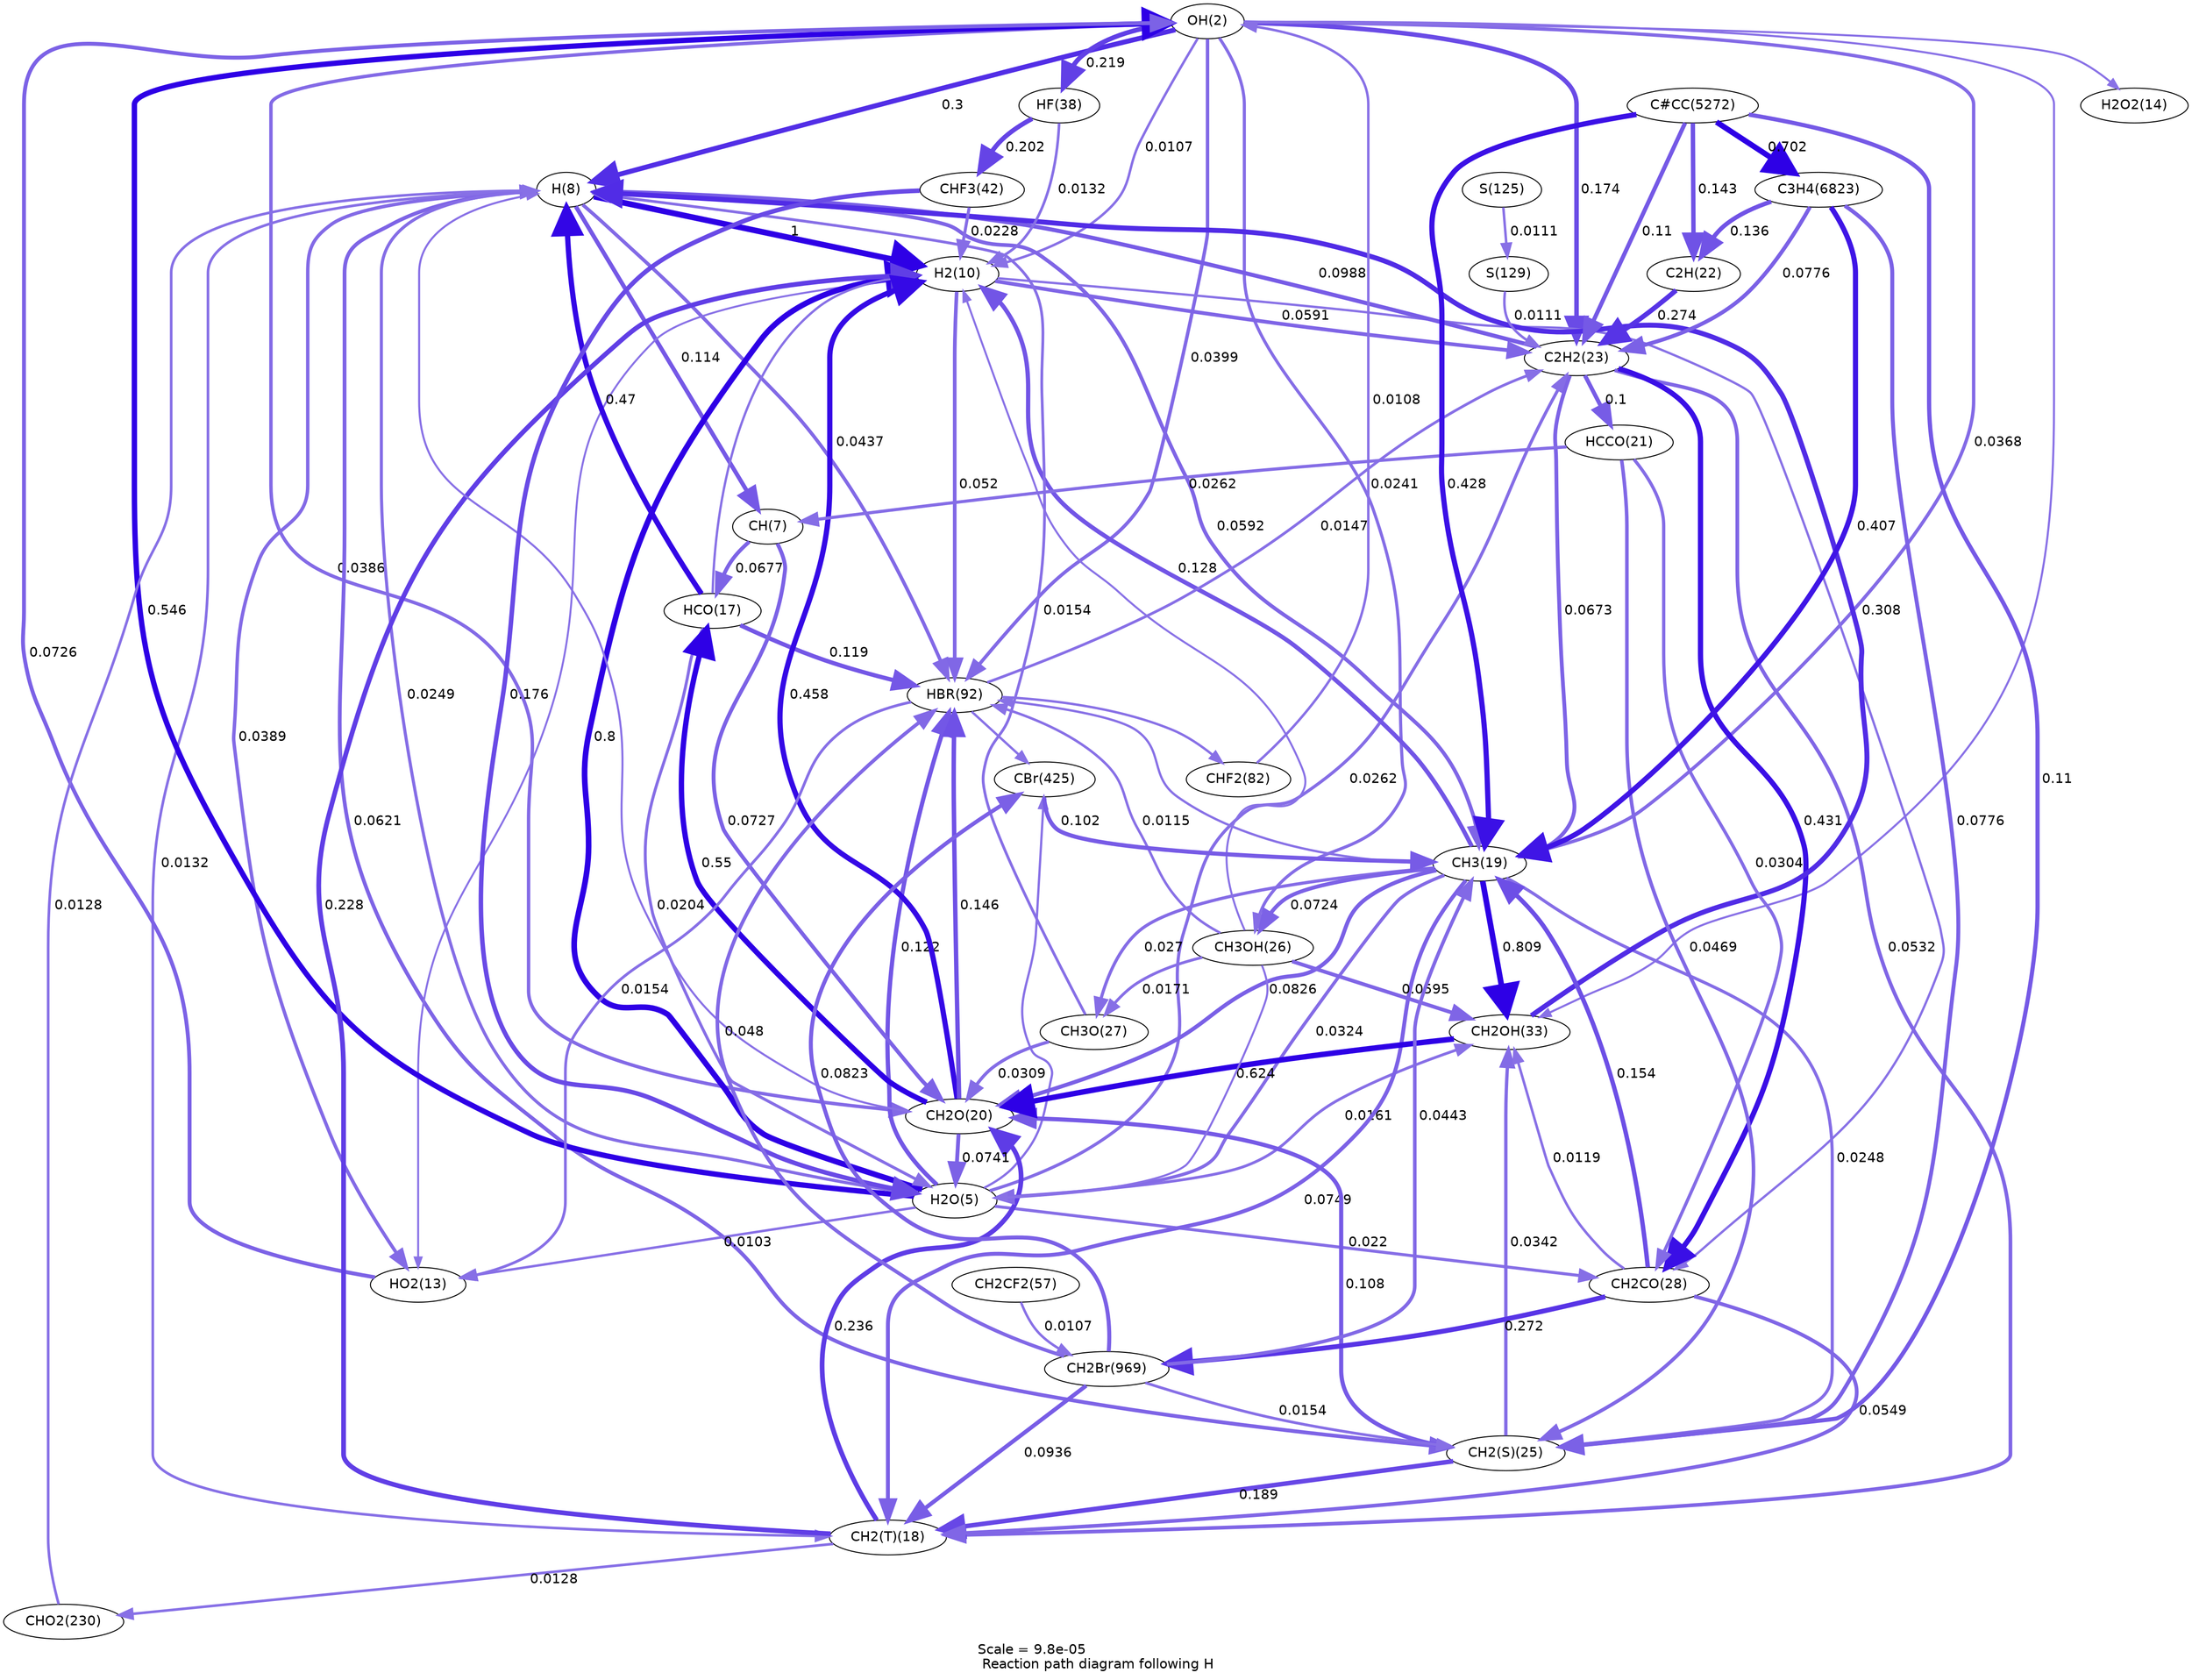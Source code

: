 digraph reaction_paths {
center=1;
s3 -> s9[fontname="Helvetica", penwidth=5.09, arrowsize=2.55, color="0.7, 0.8, 0.9"
, label=" 0.3"];
s9 -> s11[fontname="Helvetica", penwidth=6, arrowsize=3, color="0.7, 1.5, 0.9"
, label=" 1"];
s6 -> s9[fontname="Helvetica", penwidth=3.21, arrowsize=1.61, color="0.7, 0.525, 0.9"
, label=" 0.0249"];
s9 -> s14[fontname="Helvetica", penwidth=3.55, arrowsize=1.77, color="0.7, 0.539, 0.9"
, label=" 0.0389"];
s18 -> s9[fontname="Helvetica", penwidth=5.43, arrowsize=2.72, color="0.7, 0.97, 0.9"
, label=" 0.47"];
s9 -> s8[fontname="Helvetica", penwidth=4.36, arrowsize=2.18, color="0.7, 0.614, 0.9"
, label=" 0.114"];
s9 -> s19[fontname="Helvetica", penwidth=2.74, arrowsize=1.37, color="0.7, 0.513, 0.9"
, label=" 0.0132"];
s9 -> s20[fontname="Helvetica", penwidth=3.87, arrowsize=1.93, color="0.7, 0.559, 0.9"
, label=" 0.0592"];
s21 -> s9[fontname="Helvetica", penwidth=2.1, arrowsize=1.05, color="0.7, 0.506, 0.9"
];
s24 -> s9[fontname="Helvetica", penwidth=4.25, arrowsize=2.13, color="0.7, 0.599, 0.9"
, label=" 0.0988"];
s9 -> s26[fontname="Helvetica", penwidth=3.9, arrowsize=1.95, color="0.7, 0.562, 0.9"
, label=" 0.0621"];
s28 -> s9[fontname="Helvetica", penwidth=2.85, arrowsize=1.42, color="0.7, 0.515, 0.9"
, label=" 0.0154"];
s34 -> s9[fontname="Helvetica", penwidth=5.11, arrowsize=2.56, color="0.7, 0.808, 0.9"
, label=" 0.308"];
s9 -> s49[fontname="Helvetica", penwidth=3.64, arrowsize=1.82, color="0.7, 0.544, 0.9"
, label=" 0.0437"];
s71 -> s9[fontname="Helvetica", penwidth=2.71, arrowsize=1.35, color="0.7, 0.513, 0.9"
, label=" 0.0128"];
s3 -> s11[fontname="Helvetica", penwidth=2.58, arrowsize=1.29, color="0.7, 0.511, 0.9"
, label=" 0.0107"];
s6 -> s3[fontname="Helvetica", penwidth=5.54, arrowsize=2.77, color="0.7, 1.05, 0.9"
, label=" 0.546"];
s14 -> s3[fontname="Helvetica", penwidth=4.02, arrowsize=2.01, color="0.7, 0.573, 0.9"
, label=" 0.0726"];
s3 -> s15[fontname="Helvetica", penwidth=2.09, arrowsize=1.05, color="0.7, 0.506, 0.9"
];
s3 -> s20[fontname="Helvetica", penwidth=3.51, arrowsize=1.75, color="0.7, 0.537, 0.9"
, label=" 0.0368"];
s3 -> s21[fontname="Helvetica", penwidth=3.54, arrowsize=1.77, color="0.7, 0.539, 0.9"
, label=" 0.0386"];
s3 -> s24[fontname="Helvetica", penwidth=4.68, arrowsize=2.34, color="0.7, 0.674, 0.9"
, label=" 0.174"];
s3 -> s34[fontname="Helvetica", penwidth=2.12, arrowsize=1.06, color="0.7, 0.506, 0.9"
];
s3 -> s27[fontname="Helvetica", penwidth=3.19, arrowsize=1.59, color="0.7, 0.524, 0.9"
, label=" 0.0241"];
s3 -> s49[fontname="Helvetica", penwidth=3.57, arrowsize=1.78, color="0.7, 0.54, 0.9"
, label=" 0.0399"];
s3 -> s39[fontname="Helvetica", penwidth=4.86, arrowsize=2.43, color="0.7, 0.719, 0.9"
, label=" 0.219"];
s46 -> s3[fontname="Helvetica", penwidth=2.58, arrowsize=1.29, color="0.7, 0.511, 0.9"
, label=" 0.0108"];
s6 -> s11[fontname="Helvetica", penwidth=5.83, arrowsize=2.92, color="0.7, 1.3, 0.9"
, label=" 0.8"];
s11 -> s14[fontname="Helvetica", penwidth=2, arrowsize=1, color="0.7, 0.505, 0.9"
];
s18 -> s11[fontname="Helvetica", penwidth=2.42, arrowsize=1.21, color="0.7, 0.509, 0.9"
];
s19 -> s11[fontname="Helvetica", penwidth=4.88, arrowsize=2.44, color="0.7, 0.728, 0.9"
, label=" 0.228"];
s20 -> s11[fontname="Helvetica", penwidth=4.45, arrowsize=2.22, color="0.7, 0.628, 0.9"
, label=" 0.128"];
s21 -> s11[fontname="Helvetica", penwidth=5.41, arrowsize=2.7, color="0.7, 0.958, 0.9"
, label=" 0.458"];
s11 -> s24[fontname="Helvetica", penwidth=3.86, arrowsize=1.93, color="0.7, 0.559, 0.9"
, label=" 0.0591"];
s11 -> s29[fontname="Helvetica", penwidth=2.39, arrowsize=1.19, color="0.7, 0.508, 0.9"
];
s27 -> s11[fontname="Helvetica", penwidth=2.07, arrowsize=1.04, color="0.7, 0.505, 0.9"
];
s11 -> s49[fontname="Helvetica", penwidth=3.77, arrowsize=1.88, color="0.7, 0.552, 0.9"
, label=" 0.052"];
s40 -> s11[fontname="Helvetica", penwidth=3.15, arrowsize=1.57, color="0.7, 0.523, 0.9"
, label=" 0.0228"];
s39 -> s11[fontname="Helvetica", penwidth=2.73, arrowsize=1.37, color="0.7, 0.513, 0.9"
, label=" 0.0132"];
s6 -> s14[fontname="Helvetica", penwidth=2.55, arrowsize=1.27, color="0.7, 0.51, 0.9"
, label=" 0.0103"];
s18 -> s6[fontname="Helvetica", penwidth=3.06, arrowsize=1.53, color="0.7, 0.52, 0.9"
, label=" 0.0204"];
s20 -> s6[fontname="Helvetica", penwidth=3.41, arrowsize=1.71, color="0.7, 0.532, 0.9"
, label=" 0.0324"];
s21 -> s6[fontname="Helvetica", penwidth=4.04, arrowsize=2.02, color="0.7, 0.574, 0.9"
, label=" 0.0741"];
s6 -> s24[fontname="Helvetica", penwidth=3.25, arrowsize=1.63, color="0.7, 0.526, 0.9"
, label=" 0.0262"];
s6 -> s29[fontname="Helvetica", penwidth=3.12, arrowsize=1.56, color="0.7, 0.522, 0.9"
, label=" 0.022"];
s6 -> s34[fontname="Helvetica", penwidth=2.88, arrowsize=1.44, color="0.7, 0.516, 0.9"
, label=" 0.0161"];
s27 -> s6[fontname="Helvetica", penwidth=2.08, arrowsize=1.04, color="0.7, 0.506, 0.9"
];
s6 -> s49[fontname="Helvetica", penwidth=4.41, arrowsize=2.21, color="0.7, 0.622, 0.9"
, label=" 0.122"];
s40 -> s6[fontname="Helvetica", penwidth=4.69, arrowsize=2.34, color="0.7, 0.676, 0.9"
, label=" 0.176"];
s6 -> s75[fontname="Helvetica", penwidth=2.34, arrowsize=1.17, color="0.7, 0.508, 0.9"
];
s49 -> s14[fontname="Helvetica", penwidth=2.85, arrowsize=1.42, color="0.7, 0.515, 0.9"
, label=" 0.0154"];
s8 -> s18[fontname="Helvetica", penwidth=3.97, arrowsize=1.98, color="0.7, 0.568, 0.9"
, label=" 0.0677"];
s21 -> s18[fontname="Helvetica", penwidth=5.55, arrowsize=2.77, color="0.7, 1.05, 0.9"
, label=" 0.55"];
s18 -> s49[fontname="Helvetica", penwidth=4.39, arrowsize=2.2, color="0.7, 0.619, 0.9"
, label=" 0.119"];
s8 -> s21[fontname="Helvetica", penwidth=4.02, arrowsize=2.01, color="0.7, 0.573, 0.9"
, label=" 0.0727"];
s22 -> s8[fontname="Helvetica", penwidth=3.25, arrowsize=1.63, color="0.7, 0.526, 0.9"
, label=" 0.0262"];
s20 -> s19[fontname="Helvetica", penwidth=4.04, arrowsize=2.02, color="0.7, 0.575, 0.9"
, label=" 0.0749"];
s19 -> s21[fontname="Helvetica", penwidth=4.91, arrowsize=2.45, color="0.7, 0.736, 0.9"
, label=" 0.236"];
s24 -> s19[fontname="Helvetica", penwidth=3.79, arrowsize=1.89, color="0.7, 0.553, 0.9"
, label=" 0.0532"];
s26 -> s19[fontname="Helvetica", penwidth=4.74, arrowsize=2.37, color="0.7, 0.689, 0.9"
, label=" 0.189"];
s29 -> s19[fontname="Helvetica", penwidth=3.81, arrowsize=1.9, color="0.7, 0.555, 0.9"
, label=" 0.0549"];
s92 -> s19[fontname="Helvetica", penwidth=4.21, arrowsize=2.11, color="0.7, 0.594, 0.9"
, label=" 0.0936"];
s19 -> s71[fontname="Helvetica", penwidth=2.71, arrowsize=1.36, color="0.7, 0.513, 0.9"
, label=" 0.0128"];
s20 -> s21[fontname="Helvetica", penwidth=4.12, arrowsize=2.06, color="0.7, 0.583, 0.9"
, label=" 0.0826"];
s24 -> s20[fontname="Helvetica", penwidth=3.96, arrowsize=1.98, color="0.7, 0.567, 0.9"
, label=" 0.0673"];
s20 -> s26[fontname="Helvetica", penwidth=3.21, arrowsize=1.6, color="0.7, 0.525, 0.9"
, label=" 0.0248"];
s20 -> s28[fontname="Helvetica", penwidth=3.27, arrowsize=1.64, color="0.7, 0.527, 0.9"
, label=" 0.027"];
s29 -> s20[fontname="Helvetica", penwidth=4.59, arrowsize=2.29, color="0.7, 0.654, 0.9"
, label=" 0.154"];
s20 -> s34[fontname="Helvetica", penwidth=5.84, arrowsize=2.92, color="0.7, 1.31, 0.9"
, label=" 0.809"];
s20 -> s27[fontname="Helvetica", penwidth=4.02, arrowsize=2.01, color="0.7, 0.572, 0.9"
, label=" 0.0724"];
s20 -> s49[fontname="Helvetica", penwidth=2.38, arrowsize=1.19, color="0.7, 0.508, 0.9"
];
s75 -> s20[fontname="Helvetica", penwidth=4.27, arrowsize=2.14, color="0.7, 0.602, 0.9"
, label=" 0.102"];
s92 -> s20[fontname="Helvetica", penwidth=3.65, arrowsize=1.82, color="0.7, 0.544, 0.9"
, label=" 0.0443"];
s120 -> s20[fontname="Helvetica", penwidth=5.36, arrowsize=2.68, color="0.7, 0.928, 0.9"
, label=" 0.428"];
s127 -> s20[fontname="Helvetica", penwidth=5.32, arrowsize=2.66, color="0.7, 0.907, 0.9"
, label=" 0.407"];
s26 -> s21[fontname="Helvetica", penwidth=4.32, arrowsize=2.16, color="0.7, 0.608, 0.9"
, label=" 0.108"];
s28 -> s21[fontname="Helvetica", penwidth=3.37, arrowsize=1.69, color="0.7, 0.531, 0.9"
, label=" 0.0309"];
s34 -> s21[fontname="Helvetica", penwidth=5.64, arrowsize=2.82, color="0.7, 1.12, 0.9"
, label=" 0.624"];
s21 -> s49[fontname="Helvetica", penwidth=4.55, arrowsize=2.27, color="0.7, 0.646, 0.9"
, label=" 0.146"];
s24 -> s22[fontname="Helvetica", penwidth=4.26, arrowsize=2.13, color="0.7, 0.6, 0.9"
, label=" 0.1"];
s22 -> s26[fontname="Helvetica", penwidth=3.69, arrowsize=1.85, color="0.7, 0.547, 0.9"
, label=" 0.0469"];
s22 -> s29[fontname="Helvetica", penwidth=3.36, arrowsize=1.68, color="0.7, 0.53, 0.9"
, label=" 0.0304"];
s23 -> s24[fontname="Helvetica", penwidth=5.02, arrowsize=2.51, color="0.7, 0.774, 0.9"
, label=" 0.274"];
s120 -> s23[fontname="Helvetica", penwidth=4.53, arrowsize=2.26, color="0.7, 0.643, 0.9"
, label=" 0.143"];
s127 -> s23[fontname="Helvetica", penwidth=4.49, arrowsize=2.25, color="0.7, 0.636, 0.9"
, label=" 0.136"];
s24 -> s29[fontname="Helvetica", penwidth=5.36, arrowsize=2.68, color="0.7, 0.931, 0.9"
, label=" 0.431"];
s49 -> s24[fontname="Helvetica", penwidth=2.82, arrowsize=1.41, color="0.7, 0.515, 0.9"
, label=" 0.0147"];
s53 -> s24[fontname="Helvetica", penwidth=2.6, arrowsize=1.3, color="0.7, 0.511, 0.9"
, label=" 0.0111"];
s120 -> s24[fontname="Helvetica", penwidth=4.33, arrowsize=2.17, color="0.7, 0.61, 0.9"
, label=" 0.11"];
s127 -> s24[fontname="Helvetica", penwidth=4.07, arrowsize=2.04, color="0.7, 0.578, 0.9"
, label=" 0.0776"];
s26 -> s34[fontname="Helvetica", penwidth=3.45, arrowsize=1.73, color="0.7, 0.534, 0.9"
, label=" 0.0342"];
s92 -> s26[fontname="Helvetica", penwidth=2.85, arrowsize=1.42, color="0.7, 0.515, 0.9"
, label=" 0.0154"];
s120 -> s26[fontname="Helvetica", penwidth=4.33, arrowsize=2.17, color="0.7, 0.61, 0.9"
, label=" 0.11"];
s127 -> s26[fontname="Helvetica", penwidth=4.07, arrowsize=2.04, color="0.7, 0.578, 0.9"
, label=" 0.0776"];
s27 -> s28[fontname="Helvetica", penwidth=2.93, arrowsize=1.46, color="0.7, 0.517, 0.9"
, label=" 0.0171"];
s29 -> s34[fontname="Helvetica", penwidth=2.65, arrowsize=1.33, color="0.7, 0.512, 0.9"
, label=" 0.0119"];
s29 -> s92[fontname="Helvetica", penwidth=5.02, arrowsize=2.51, color="0.7, 0.772, 0.9"
, label=" 0.272"];
s27 -> s34[fontname="Helvetica", penwidth=3.87, arrowsize=1.94, color="0.7, 0.56, 0.9"
, label=" 0.0595"];
s27 -> s49[fontname="Helvetica", penwidth=2.63, arrowsize=1.32, color="0.7, 0.512, 0.9"
, label=" 0.0115"];
s49 -> s75[fontname="Helvetica", penwidth=2.42, arrowsize=1.21, color="0.7, 0.509, 0.9"
];
s92 -> s49[fontname="Helvetica", penwidth=3.71, arrowsize=1.85, color="0.7, 0.548, 0.9"
, label=" 0.048"];
s49 -> s46[fontname="Helvetica", penwidth=2.49, arrowsize=1.24, color="0.7, 0.51, 0.9"
];
s51 -> s53[fontname="Helvetica", penwidth=2.6, arrowsize=1.3, color="0.7, 0.511, 0.9"
, label=" 0.0111"];
s39 -> s40[fontname="Helvetica", penwidth=4.79, arrowsize=2.4, color="0.7, 0.702, 0.9"
, label=" 0.202"];
s92 -> s75[fontname="Helvetica", penwidth=4.11, arrowsize=2.06, color="0.7, 0.582, 0.9"
, label=" 0.0823"];
s45 -> s92[fontname="Helvetica", penwidth=2.58, arrowsize=1.29, color="0.7, 0.511, 0.9"
, label=" 0.0107"];
s120 -> s127[fontname="Helvetica", penwidth=5.73, arrowsize=2.87, color="0.7, 1.2, 0.9"
, label=" 0.702"];
s3 [ fontname="Helvetica", label="OH(2)"];
s6 [ fontname="Helvetica", label="H2O(5)"];
s8 [ fontname="Helvetica", label="CH(7)"];
s9 [ fontname="Helvetica", label="H(8)"];
s11 [ fontname="Helvetica", label="H2(10)"];
s14 [ fontname="Helvetica", label="HO2(13)"];
s15 [ fontname="Helvetica", label="H2O2(14)"];
s18 [ fontname="Helvetica", label="HCO(17)"];
s19 [ fontname="Helvetica", label="CH2(T)(18)"];
s20 [ fontname="Helvetica", label="CH3(19)"];
s21 [ fontname="Helvetica", label="CH2O(20)"];
s22 [ fontname="Helvetica", label="HCCO(21)"];
s23 [ fontname="Helvetica", label="C2H(22)"];
s24 [ fontname="Helvetica", label="C2H2(23)"];
s26 [ fontname="Helvetica", label="CH2(S)(25)"];
s27 [ fontname="Helvetica", label="CH3OH(26)"];
s28 [ fontname="Helvetica", label="CH3O(27)"];
s29 [ fontname="Helvetica", label="CH2CO(28)"];
s34 [ fontname="Helvetica", label="CH2OH(33)"];
s39 [ fontname="Helvetica", label="HF(38)"];
s40 [ fontname="Helvetica", label="CHF3(42)"];
s45 [ fontname="Helvetica", label="CH2CF2(57)"];
s46 [ fontname="Helvetica", label="CHF2(82)"];
s49 [ fontname="Helvetica", label="HBR(92)"];
s51 [ fontname="Helvetica", label="S(125)"];
s53 [ fontname="Helvetica", label="S(129)"];
s71 [ fontname="Helvetica", label="CHO2(230)"];
s75 [ fontname="Helvetica", label="CBr(425)"];
s92 [ fontname="Helvetica", label="CH2Br(969)"];
s120 [ fontname="Helvetica", label="C#CC(5272)"];
s127 [ fontname="Helvetica", label="C3H4(6823)"];
 label = "Scale = 9.8e-05\l Reaction path diagram following H";
 fontname = "Helvetica";
}
